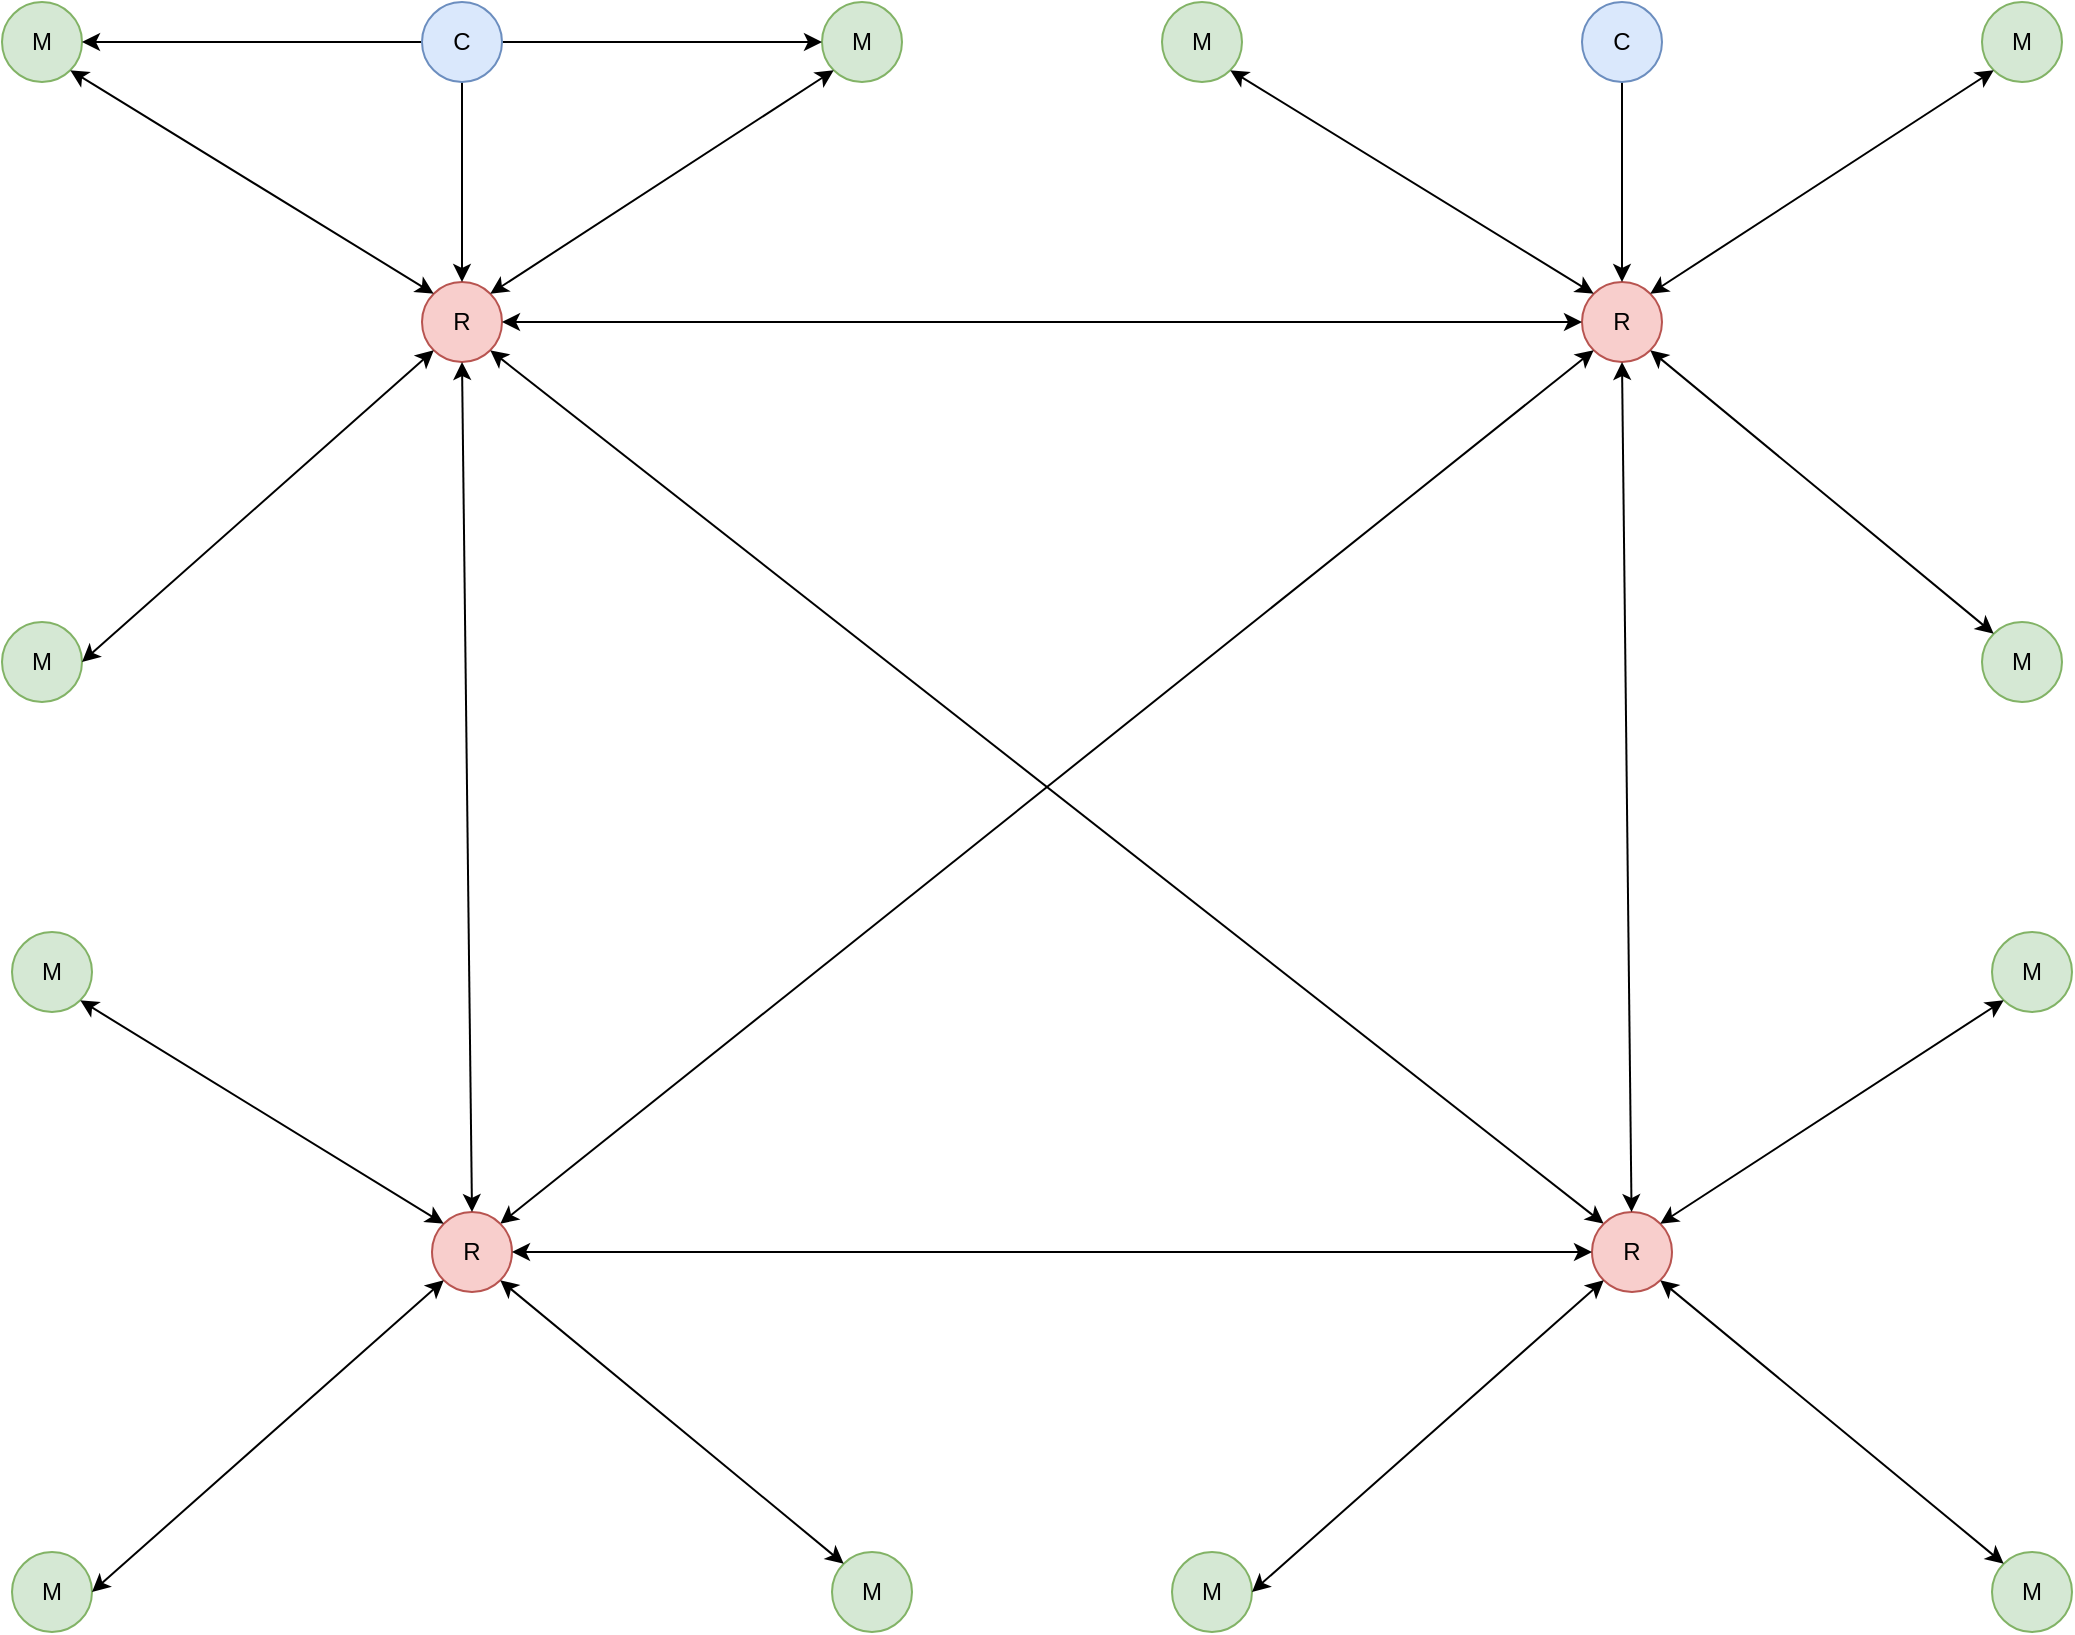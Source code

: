 <mxfile version="20.8.10" type="device"><diagram name="Page-1" id="1UoTo-D58I2XJG4sl5rs"><mxGraphModel dx="794" dy="574" grid="1" gridSize="10" guides="1" tooltips="1" connect="1" arrows="1" fold="1" page="1" pageScale="1" pageWidth="827" pageHeight="1169" math="0" shadow="0"><root><mxCell id="0"/><mxCell id="1" parent="0"/><mxCell id="Ja4d_T4nNrl90lCqIXh4-1" value="M" style="ellipse;whiteSpace=wrap;html=1;aspect=fixed;fillColor=#d5e8d4;strokeColor=#82b366;" parent="1" vertex="1"><mxGeometry x="120" y="120" width="40" height="40" as="geometry"/></mxCell><mxCell id="Ja4d_T4nNrl90lCqIXh4-2" value="M" style="ellipse;whiteSpace=wrap;html=1;aspect=fixed;fillColor=#d5e8d4;strokeColor=#82b366;" parent="1" vertex="1"><mxGeometry x="120" y="430" width="40" height="40" as="geometry"/></mxCell><mxCell id="Ja4d_T4nNrl90lCqIXh4-4" value="M" style="ellipse;whiteSpace=wrap;html=1;aspect=fixed;fillColor=#d5e8d4;strokeColor=#82b366;" parent="1" vertex="1"><mxGeometry x="530" y="120" width="40" height="40" as="geometry"/></mxCell><mxCell id="Ja4d_T4nNrl90lCqIXh4-6" value="R" style="ellipse;whiteSpace=wrap;html=1;aspect=fixed;fillColor=#f8cecc;strokeColor=#b85450;" parent="1" vertex="1"><mxGeometry x="330" y="260" width="40" height="40" as="geometry"/></mxCell><mxCell id="Ja4d_T4nNrl90lCqIXh4-7" value="" style="endArrow=classic;startArrow=classic;html=1;rounded=0;entryX=1;entryY=1;entryDx=0;entryDy=0;exitX=0;exitY=0;exitDx=0;exitDy=0;" parent="1" source="Ja4d_T4nNrl90lCqIXh4-6" target="Ja4d_T4nNrl90lCqIXh4-1" edge="1"><mxGeometry width="50" height="50" relative="1" as="geometry"><mxPoint x="230" y="240" as="sourcePoint"/><mxPoint x="280" y="190" as="targetPoint"/></mxGeometry></mxCell><mxCell id="Ja4d_T4nNrl90lCqIXh4-9" value="" style="endArrow=classic;startArrow=classic;html=1;rounded=0;exitX=1;exitY=0;exitDx=0;exitDy=0;entryX=0;entryY=1;entryDx=0;entryDy=0;" parent="1" source="Ja4d_T4nNrl90lCqIXh4-6" target="Ja4d_T4nNrl90lCqIXh4-4" edge="1"><mxGeometry width="50" height="50" relative="1" as="geometry"><mxPoint x="510" y="270" as="sourcePoint"/><mxPoint x="560" y="220" as="targetPoint"/></mxGeometry></mxCell><mxCell id="Ja4d_T4nNrl90lCqIXh4-10" value="" style="endArrow=classic;startArrow=classic;html=1;rounded=0;entryX=1;entryY=0.5;entryDx=0;entryDy=0;exitX=0;exitY=1;exitDx=0;exitDy=0;" parent="1" source="Ja4d_T4nNrl90lCqIXh4-6" target="Ja4d_T4nNrl90lCqIXh4-2" edge="1"><mxGeometry width="50" height="50" relative="1" as="geometry"><mxPoint x="400" y="540" as="sourcePoint"/><mxPoint x="450" y="490" as="targetPoint"/></mxGeometry></mxCell><mxCell id="Ja4d_T4nNrl90lCqIXh4-11" value="" style="endArrow=classic;startArrow=classic;html=1;rounded=0;entryX=1;entryY=1;entryDx=0;entryDy=0;exitX=0;exitY=0;exitDx=0;exitDy=0;" parent="1" source="Ja4d_T4nNrl90lCqIXh4-36" target="Ja4d_T4nNrl90lCqIXh4-6" edge="1"><mxGeometry width="50" height="50" relative="1" as="geometry"><mxPoint x="535.858" y="435.858" as="sourcePoint"/><mxPoint x="480" y="410" as="targetPoint"/></mxGeometry></mxCell><mxCell id="Ja4d_T4nNrl90lCqIXh4-12" value="M" style="ellipse;whiteSpace=wrap;html=1;aspect=fixed;fillColor=#d5e8d4;strokeColor=#82b366;" parent="1" vertex="1"><mxGeometry x="700" y="120" width="40" height="40" as="geometry"/></mxCell><mxCell id="Ja4d_T4nNrl90lCqIXh4-14" value="M" style="ellipse;whiteSpace=wrap;html=1;aspect=fixed;fillColor=#d5e8d4;strokeColor=#82b366;" parent="1" vertex="1"><mxGeometry x="1110" y="120" width="40" height="40" as="geometry"/></mxCell><mxCell id="Ja4d_T4nNrl90lCqIXh4-15" value="M" style="ellipse;whiteSpace=wrap;html=1;aspect=fixed;fillColor=#d5e8d4;strokeColor=#82b366;" parent="1" vertex="1"><mxGeometry x="1110" y="430" width="40" height="40" as="geometry"/></mxCell><mxCell id="Ja4d_T4nNrl90lCqIXh4-16" value="R" style="ellipse;whiteSpace=wrap;html=1;aspect=fixed;fillColor=#f8cecc;strokeColor=#b85450;" parent="1" vertex="1"><mxGeometry x="910" y="260" width="40" height="40" as="geometry"/></mxCell><mxCell id="Ja4d_T4nNrl90lCqIXh4-17" value="" style="endArrow=classic;startArrow=classic;html=1;rounded=0;entryX=1;entryY=1;entryDx=0;entryDy=0;exitX=0;exitY=0;exitDx=0;exitDy=0;" parent="1" source="Ja4d_T4nNrl90lCqIXh4-16" target="Ja4d_T4nNrl90lCqIXh4-12" edge="1"><mxGeometry width="50" height="50" relative="1" as="geometry"><mxPoint x="810" y="240" as="sourcePoint"/><mxPoint x="860" y="190" as="targetPoint"/></mxGeometry></mxCell><mxCell id="Ja4d_T4nNrl90lCqIXh4-18" value="" style="endArrow=classic;startArrow=classic;html=1;rounded=0;exitX=1;exitY=0;exitDx=0;exitDy=0;entryX=0;entryY=1;entryDx=0;entryDy=0;" parent="1" source="Ja4d_T4nNrl90lCqIXh4-16" target="Ja4d_T4nNrl90lCqIXh4-14" edge="1"><mxGeometry width="50" height="50" relative="1" as="geometry"><mxPoint x="1090" y="270" as="sourcePoint"/><mxPoint x="1140" y="220" as="targetPoint"/></mxGeometry></mxCell><mxCell id="Ja4d_T4nNrl90lCqIXh4-19" value="" style="endArrow=classic;startArrow=classic;html=1;rounded=0;entryX=1;entryY=0;entryDx=0;entryDy=0;exitX=0;exitY=1;exitDx=0;exitDy=0;" parent="1" source="Ja4d_T4nNrl90lCqIXh4-16" target="Ja4d_T4nNrl90lCqIXh4-27" edge="1"><mxGeometry width="50" height="50" relative="1" as="geometry"><mxPoint x="980" y="540" as="sourcePoint"/><mxPoint x="740" y="450" as="targetPoint"/></mxGeometry></mxCell><mxCell id="Ja4d_T4nNrl90lCqIXh4-20" value="" style="endArrow=classic;startArrow=classic;html=1;rounded=0;entryX=1;entryY=1;entryDx=0;entryDy=0;exitX=0;exitY=0;exitDx=0;exitDy=0;" parent="1" source="Ja4d_T4nNrl90lCqIXh4-15" target="Ja4d_T4nNrl90lCqIXh4-16" edge="1"><mxGeometry width="50" height="50" relative="1" as="geometry"><mxPoint x="1010" y="460" as="sourcePoint"/><mxPoint x="1060" y="410" as="targetPoint"/></mxGeometry></mxCell><mxCell id="Ja4d_T4nNrl90lCqIXh4-23" value="M" style="ellipse;whiteSpace=wrap;html=1;aspect=fixed;fillColor=#d5e8d4;strokeColor=#82b366;" parent="1" vertex="1"><mxGeometry x="125" y="585" width="40" height="40" as="geometry"/></mxCell><mxCell id="Ja4d_T4nNrl90lCqIXh4-24" value="M" style="ellipse;whiteSpace=wrap;html=1;aspect=fixed;fillColor=#d5e8d4;strokeColor=#82b366;" parent="1" vertex="1"><mxGeometry x="125" y="895" width="40" height="40" as="geometry"/></mxCell><mxCell id="Ja4d_T4nNrl90lCqIXh4-26" value="M" style="ellipse;whiteSpace=wrap;html=1;aspect=fixed;fillColor=#d5e8d4;strokeColor=#82b366;" parent="1" vertex="1"><mxGeometry x="535" y="895" width="40" height="40" as="geometry"/></mxCell><mxCell id="Ja4d_T4nNrl90lCqIXh4-27" value="R" style="ellipse;whiteSpace=wrap;html=1;aspect=fixed;fillColor=#f8cecc;strokeColor=#b85450;" parent="1" vertex="1"><mxGeometry x="335" y="725" width="40" height="40" as="geometry"/></mxCell><mxCell id="Ja4d_T4nNrl90lCqIXh4-28" value="" style="endArrow=classic;startArrow=classic;html=1;rounded=0;entryX=1;entryY=1;entryDx=0;entryDy=0;exitX=0;exitY=0;exitDx=0;exitDy=0;" parent="1" source="Ja4d_T4nNrl90lCqIXh4-27" target="Ja4d_T4nNrl90lCqIXh4-23" edge="1"><mxGeometry width="50" height="50" relative="1" as="geometry"><mxPoint x="235" y="705" as="sourcePoint"/><mxPoint x="285" y="655" as="targetPoint"/></mxGeometry></mxCell><mxCell id="Ja4d_T4nNrl90lCqIXh4-30" value="" style="endArrow=classic;startArrow=classic;html=1;rounded=0;entryX=1;entryY=0.5;entryDx=0;entryDy=0;exitX=0;exitY=1;exitDx=0;exitDy=0;" parent="1" source="Ja4d_T4nNrl90lCqIXh4-27" target="Ja4d_T4nNrl90lCqIXh4-24" edge="1"><mxGeometry width="50" height="50" relative="1" as="geometry"><mxPoint x="405" y="1005" as="sourcePoint"/><mxPoint x="455" y="955" as="targetPoint"/></mxGeometry></mxCell><mxCell id="Ja4d_T4nNrl90lCqIXh4-31" value="" style="endArrow=classic;startArrow=classic;html=1;rounded=0;entryX=1;entryY=1;entryDx=0;entryDy=0;exitX=0;exitY=0;exitDx=0;exitDy=0;" parent="1" source="Ja4d_T4nNrl90lCqIXh4-26" target="Ja4d_T4nNrl90lCqIXh4-27" edge="1"><mxGeometry width="50" height="50" relative="1" as="geometry"><mxPoint x="435" y="925" as="sourcePoint"/><mxPoint x="485" y="875" as="targetPoint"/></mxGeometry></mxCell><mxCell id="Ja4d_T4nNrl90lCqIXh4-33" value="M" style="ellipse;whiteSpace=wrap;html=1;aspect=fixed;fillColor=#d5e8d4;strokeColor=#82b366;" parent="1" vertex="1"><mxGeometry x="705" y="895" width="40" height="40" as="geometry"/></mxCell><mxCell id="Ja4d_T4nNrl90lCqIXh4-34" value="M" style="ellipse;whiteSpace=wrap;html=1;aspect=fixed;fillColor=#d5e8d4;strokeColor=#82b366;" parent="1" vertex="1"><mxGeometry x="1115" y="585" width="40" height="40" as="geometry"/></mxCell><mxCell id="Ja4d_T4nNrl90lCqIXh4-35" value="M" style="ellipse;whiteSpace=wrap;html=1;aspect=fixed;fillColor=#d5e8d4;strokeColor=#82b366;" parent="1" vertex="1"><mxGeometry x="1115" y="895" width="40" height="40" as="geometry"/></mxCell><mxCell id="Ja4d_T4nNrl90lCqIXh4-36" value="R" style="ellipse;whiteSpace=wrap;html=1;aspect=fixed;fillColor=#f8cecc;strokeColor=#b85450;" parent="1" vertex="1"><mxGeometry x="915" y="725" width="40" height="40" as="geometry"/></mxCell><mxCell id="Ja4d_T4nNrl90lCqIXh4-38" value="" style="endArrow=classic;startArrow=classic;html=1;rounded=0;exitX=1;exitY=0;exitDx=0;exitDy=0;entryX=0;entryY=1;entryDx=0;entryDy=0;" parent="1" source="Ja4d_T4nNrl90lCqIXh4-36" target="Ja4d_T4nNrl90lCqIXh4-34" edge="1"><mxGeometry width="50" height="50" relative="1" as="geometry"><mxPoint x="1095" y="735" as="sourcePoint"/><mxPoint x="1145" y="685" as="targetPoint"/></mxGeometry></mxCell><mxCell id="Ja4d_T4nNrl90lCqIXh4-39" value="" style="endArrow=classic;startArrow=classic;html=1;rounded=0;entryX=1;entryY=0.5;entryDx=0;entryDy=0;exitX=0;exitY=1;exitDx=0;exitDy=0;" parent="1" source="Ja4d_T4nNrl90lCqIXh4-36" target="Ja4d_T4nNrl90lCqIXh4-33" edge="1"><mxGeometry width="50" height="50" relative="1" as="geometry"><mxPoint x="985" y="1005" as="sourcePoint"/><mxPoint x="1035" y="955" as="targetPoint"/></mxGeometry></mxCell><mxCell id="Ja4d_T4nNrl90lCqIXh4-40" value="" style="endArrow=classic;startArrow=classic;html=1;rounded=0;entryX=1;entryY=1;entryDx=0;entryDy=0;exitX=0;exitY=0;exitDx=0;exitDy=0;" parent="1" source="Ja4d_T4nNrl90lCqIXh4-35" target="Ja4d_T4nNrl90lCqIXh4-36" edge="1"><mxGeometry width="50" height="50" relative="1" as="geometry"><mxPoint x="1015" y="925" as="sourcePoint"/><mxPoint x="1065" y="875" as="targetPoint"/></mxGeometry></mxCell><mxCell id="Ja4d_T4nNrl90lCqIXh4-41" value="" style="endArrow=classic;startArrow=classic;html=1;rounded=0;entryX=0;entryY=0.5;entryDx=0;entryDy=0;" parent="1" source="Ja4d_T4nNrl90lCqIXh4-6" target="Ja4d_T4nNrl90lCqIXh4-16" edge="1"><mxGeometry width="50" height="50" relative="1" as="geometry"><mxPoint x="650" y="320" as="sourcePoint"/><mxPoint x="700" y="270" as="targetPoint"/></mxGeometry></mxCell><mxCell id="Ja4d_T4nNrl90lCqIXh4-42" value="" style="endArrow=classic;startArrow=classic;html=1;rounded=0;entryX=0.5;entryY=1;entryDx=0;entryDy=0;" parent="1" source="Ja4d_T4nNrl90lCqIXh4-36" target="Ja4d_T4nNrl90lCqIXh4-16" edge="1"><mxGeometry width="50" height="50" relative="1" as="geometry"><mxPoint x="920" y="560" as="sourcePoint"/><mxPoint x="970" y="510" as="targetPoint"/></mxGeometry></mxCell><mxCell id="Ja4d_T4nNrl90lCqIXh4-43" value="" style="endArrow=classic;startArrow=classic;html=1;rounded=0;exitX=1;exitY=0.5;exitDx=0;exitDy=0;entryX=0;entryY=0.5;entryDx=0;entryDy=0;" parent="1" source="Ja4d_T4nNrl90lCqIXh4-27" target="Ja4d_T4nNrl90lCqIXh4-36" edge="1"><mxGeometry width="50" height="50" relative="1" as="geometry"><mxPoint x="650" y="790" as="sourcePoint"/><mxPoint x="700" y="740" as="targetPoint"/></mxGeometry></mxCell><mxCell id="Ja4d_T4nNrl90lCqIXh4-44" value="" style="endArrow=classic;startArrow=classic;html=1;rounded=0;entryX=0.5;entryY=1;entryDx=0;entryDy=0;exitX=0.5;exitY=0;exitDx=0;exitDy=0;" parent="1" source="Ja4d_T4nNrl90lCqIXh4-27" target="Ja4d_T4nNrl90lCqIXh4-6" edge="1"><mxGeometry width="50" height="50" relative="1" as="geometry"><mxPoint x="350" y="500" as="sourcePoint"/><mxPoint x="400" y="450" as="targetPoint"/></mxGeometry></mxCell><mxCell id="C2J5My3e_BMdgoIoRRQF-3" style="edgeStyle=orthogonalEdgeStyle;rounded=0;orthogonalLoop=1;jettySize=auto;html=1;exitX=0.5;exitY=1;exitDx=0;exitDy=0;entryX=0.5;entryY=0;entryDx=0;entryDy=0;" edge="1" parent="1" source="C2J5My3e_BMdgoIoRRQF-2" target="Ja4d_T4nNrl90lCqIXh4-6"><mxGeometry relative="1" as="geometry"/></mxCell><mxCell id="C2J5My3e_BMdgoIoRRQF-4" style="edgeStyle=orthogonalEdgeStyle;rounded=0;orthogonalLoop=1;jettySize=auto;html=1;exitX=0;exitY=0.5;exitDx=0;exitDy=0;" edge="1" parent="1" source="C2J5My3e_BMdgoIoRRQF-2" target="Ja4d_T4nNrl90lCqIXh4-1"><mxGeometry relative="1" as="geometry"/></mxCell><mxCell id="C2J5My3e_BMdgoIoRRQF-5" style="edgeStyle=orthogonalEdgeStyle;rounded=0;orthogonalLoop=1;jettySize=auto;html=1;exitX=1;exitY=0.5;exitDx=0;exitDy=0;entryX=0;entryY=0.5;entryDx=0;entryDy=0;" edge="1" parent="1" source="C2J5My3e_BMdgoIoRRQF-2" target="Ja4d_T4nNrl90lCqIXh4-4"><mxGeometry relative="1" as="geometry"/></mxCell><mxCell id="C2J5My3e_BMdgoIoRRQF-2" value="C" style="ellipse;whiteSpace=wrap;html=1;aspect=fixed;fillColor=#dae8fc;strokeColor=#6c8ebf;" vertex="1" parent="1"><mxGeometry x="330" y="120" width="40" height="40" as="geometry"/></mxCell><mxCell id="C2J5My3e_BMdgoIoRRQF-7" style="edgeStyle=orthogonalEdgeStyle;rounded=0;orthogonalLoop=1;jettySize=auto;html=1;exitX=0.5;exitY=1;exitDx=0;exitDy=0;entryX=0.5;entryY=0;entryDx=0;entryDy=0;" edge="1" parent="1" source="C2J5My3e_BMdgoIoRRQF-6" target="Ja4d_T4nNrl90lCqIXh4-16"><mxGeometry relative="1" as="geometry"/></mxCell><mxCell id="C2J5My3e_BMdgoIoRRQF-6" value="C" style="ellipse;whiteSpace=wrap;html=1;aspect=fixed;fillColor=#dae8fc;strokeColor=#6c8ebf;" vertex="1" parent="1"><mxGeometry x="910" y="120" width="40" height="40" as="geometry"/></mxCell></root></mxGraphModel></diagram></mxfile>